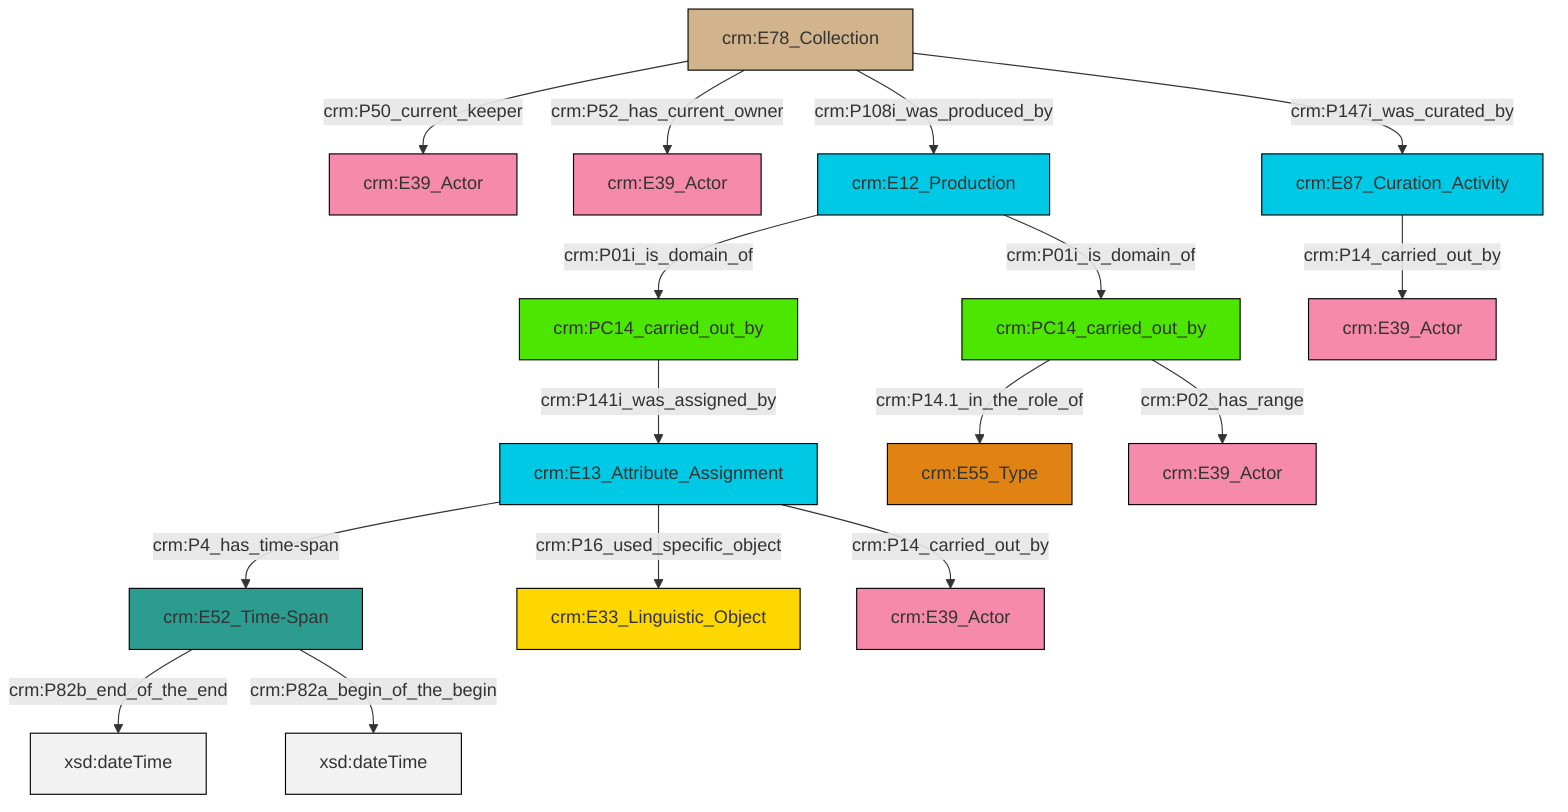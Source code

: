 graph TD
classDef Literal fill:#f2f2f2,stroke:#000000;
classDef CRM_Entity fill:#FFFFFF,stroke:#000000;
classDef Temporal_Entity fill:#00C9E6, stroke:#000000;
classDef Type fill:#E18312, stroke:#000000;
classDef Time-Span fill:#2C9C91, stroke:#000000;
classDef Appellation fill:#FFEB7F, stroke:#000000;
classDef Place fill:#008836, stroke:#000000;
classDef Persistent_Item fill:#B266B2, stroke:#000000;
classDef Conceptual_Object fill:#FFD700, stroke:#000000;
classDef Physical_Thing fill:#D2B48C, stroke:#000000;
classDef Actor fill:#f58aad, stroke:#000000;
classDef PC_Classes fill:#4ce600, stroke:#000000;
classDef Multi fill:#cccccc,stroke:#000000;

0["crm:E52_Time-Span"]:::Time-Span -->|crm:P82b_end_of_the_end| 1[xsd:dateTime]:::Literal
8["crm:E78_Collection"]:::Physical_Thing -->|crm:P52_has_current_owner| 6["crm:E39_Actor"]:::Actor
9["crm:PC14_carried_out_by"]:::PC_Classes -->|crm:P14.1_in_the_role_of| 11["crm:E55_Type"]:::Type
8["crm:E78_Collection"]:::Physical_Thing -->|crm:P147i_was_curated_by| 12["crm:E87_Curation_Activity"]:::Temporal_Entity
15["crm:E12_Production"]:::Temporal_Entity -->|crm:P01i_is_domain_of| 13["crm:PC14_carried_out_by"]:::PC_Classes
8["crm:E78_Collection"]:::Physical_Thing -->|crm:P108i_was_produced_by| 15["crm:E12_Production"]:::Temporal_Entity
8["crm:E78_Collection"]:::Physical_Thing -->|crm:P50_current_keeper| 2["crm:E39_Actor"]:::Actor
13["crm:PC14_carried_out_by"]:::PC_Classes -->|crm:P141i_was_assigned_by| 4["crm:E13_Attribute_Assignment"]:::Temporal_Entity
15["crm:E12_Production"]:::Temporal_Entity -->|crm:P01i_is_domain_of| 9["crm:PC14_carried_out_by"]:::PC_Classes
4["crm:E13_Attribute_Assignment"]:::Temporal_Entity -->|crm:P14_carried_out_by| 24["crm:E39_Actor"]:::Actor
0["crm:E52_Time-Span"]:::Time-Span -->|crm:P82a_begin_of_the_begin| 26[xsd:dateTime]:::Literal
4["crm:E13_Attribute_Assignment"]:::Temporal_Entity -->|crm:P16_used_specific_object| 16["crm:E33_Linguistic_Object"]:::Conceptual_Object
12["crm:E87_Curation_Activity"]:::Temporal_Entity -->|crm:P14_carried_out_by| 20["crm:E39_Actor"]:::Actor
4["crm:E13_Attribute_Assignment"]:::Temporal_Entity -->|crm:P4_has_time-span| 0["crm:E52_Time-Span"]:::Time-Span
9["crm:PC14_carried_out_by"]:::PC_Classes -->|crm:P02_has_range| 28["crm:E39_Actor"]:::Actor